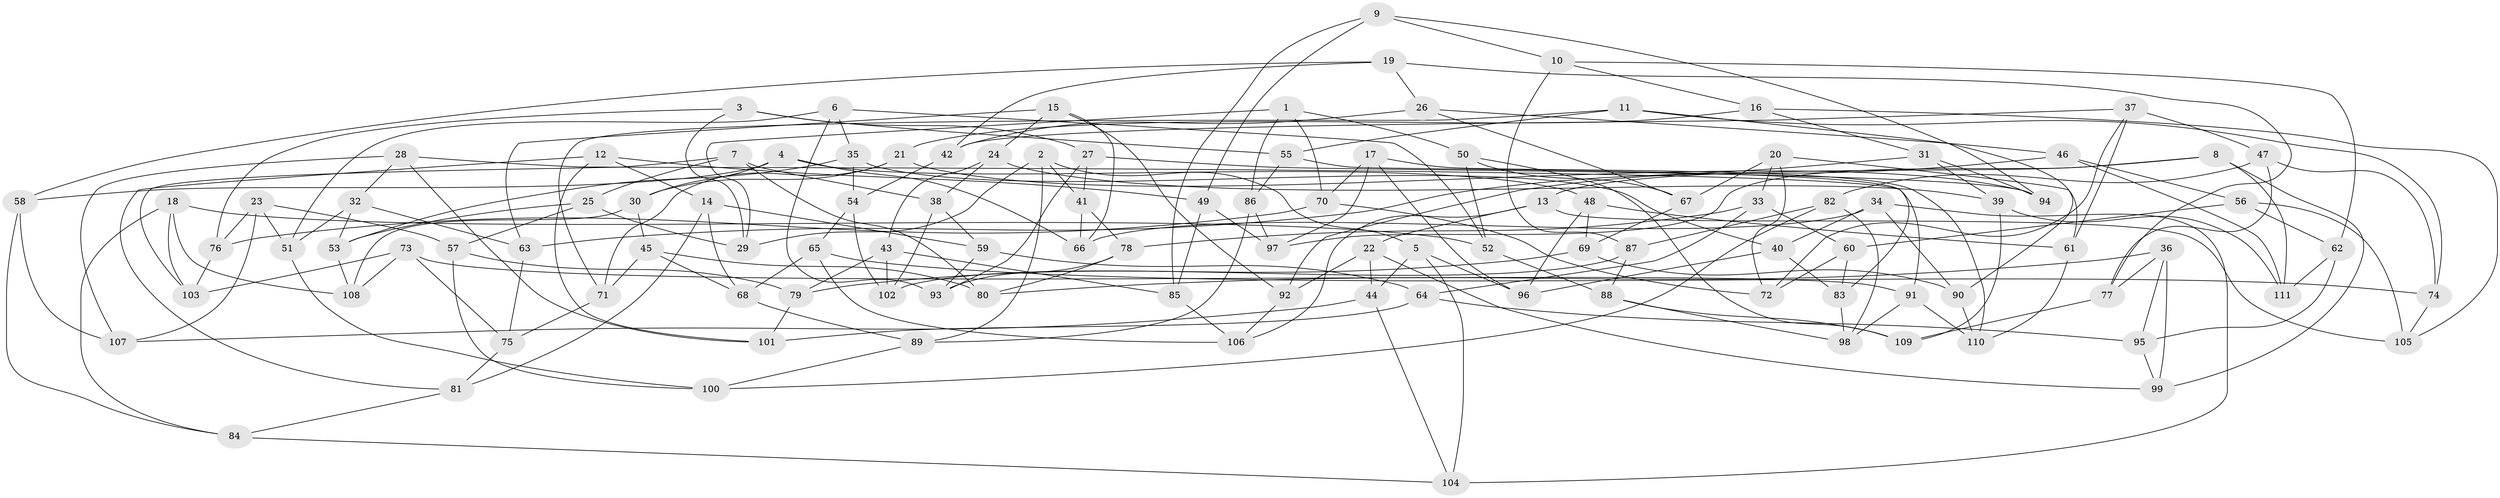 // coarse degree distribution, {11: 0.07142857142857142, 10: 0.07142857142857142, 8: 0.05357142857142857, 4: 0.5357142857142857, 9: 0.017857142857142856, 7: 0.03571428571428571, 3: 0.16071428571428573, 6: 0.017857142857142856, 5: 0.03571428571428571}
// Generated by graph-tools (version 1.1) at 2025/53/03/04/25 22:53:59]
// undirected, 111 vertices, 222 edges
graph export_dot {
  node [color=gray90,style=filled];
  1;
  2;
  3;
  4;
  5;
  6;
  7;
  8;
  9;
  10;
  11;
  12;
  13;
  14;
  15;
  16;
  17;
  18;
  19;
  20;
  21;
  22;
  23;
  24;
  25;
  26;
  27;
  28;
  29;
  30;
  31;
  32;
  33;
  34;
  35;
  36;
  37;
  38;
  39;
  40;
  41;
  42;
  43;
  44;
  45;
  46;
  47;
  48;
  49;
  50;
  51;
  52;
  53;
  54;
  55;
  56;
  57;
  58;
  59;
  60;
  61;
  62;
  63;
  64;
  65;
  66;
  67;
  68;
  69;
  70;
  71;
  72;
  73;
  74;
  75;
  76;
  77;
  78;
  79;
  80;
  81;
  82;
  83;
  84;
  85;
  86;
  87;
  88;
  89;
  90;
  91;
  92;
  93;
  94;
  95;
  96;
  97;
  98;
  99;
  100;
  101;
  102;
  103;
  104;
  105;
  106;
  107;
  108;
  109;
  110;
  111;
  1 -- 86;
  1 -- 29;
  1 -- 50;
  1 -- 70;
  2 -- 29;
  2 -- 41;
  2 -- 5;
  2 -- 89;
  3 -- 76;
  3 -- 29;
  3 -- 27;
  3 -- 55;
  4 -- 30;
  4 -- 58;
  4 -- 48;
  4 -- 66;
  5 -- 44;
  5 -- 104;
  5 -- 96;
  6 -- 52;
  6 -- 35;
  6 -- 51;
  6 -- 93;
  7 -- 25;
  7 -- 103;
  7 -- 38;
  7 -- 80;
  8 -- 111;
  8 -- 97;
  8 -- 99;
  8 -- 13;
  9 -- 85;
  9 -- 94;
  9 -- 49;
  9 -- 10;
  10 -- 87;
  10 -- 62;
  10 -- 16;
  11 -- 55;
  11 -- 74;
  11 -- 71;
  11 -- 90;
  12 -- 49;
  12 -- 101;
  12 -- 14;
  12 -- 81;
  13 -- 105;
  13 -- 106;
  13 -- 22;
  14 -- 59;
  14 -- 68;
  14 -- 81;
  15 -- 92;
  15 -- 66;
  15 -- 63;
  15 -- 24;
  16 -- 31;
  16 -- 21;
  16 -- 105;
  17 -- 96;
  17 -- 110;
  17 -- 97;
  17 -- 70;
  18 -- 52;
  18 -- 103;
  18 -- 84;
  18 -- 108;
  19 -- 26;
  19 -- 58;
  19 -- 77;
  19 -- 42;
  20 -- 67;
  20 -- 72;
  20 -- 61;
  20 -- 33;
  21 -- 94;
  21 -- 71;
  21 -- 30;
  22 -- 99;
  22 -- 92;
  22 -- 44;
  23 -- 107;
  23 -- 51;
  23 -- 76;
  23 -- 57;
  24 -- 43;
  24 -- 38;
  24 -- 39;
  25 -- 57;
  25 -- 53;
  25 -- 29;
  26 -- 46;
  26 -- 42;
  26 -- 67;
  27 -- 41;
  27 -- 93;
  27 -- 94;
  28 -- 107;
  28 -- 91;
  28 -- 32;
  28 -- 101;
  30 -- 108;
  30 -- 45;
  31 -- 63;
  31 -- 94;
  31 -- 39;
  32 -- 63;
  32 -- 51;
  32 -- 53;
  33 -- 78;
  33 -- 64;
  33 -- 60;
  34 -- 90;
  34 -- 40;
  34 -- 66;
  34 -- 104;
  35 -- 54;
  35 -- 53;
  35 -- 40;
  36 -- 99;
  36 -- 77;
  36 -- 95;
  36 -- 80;
  37 -- 47;
  37 -- 42;
  37 -- 61;
  37 -- 72;
  38 -- 59;
  38 -- 102;
  39 -- 111;
  39 -- 109;
  40 -- 96;
  40 -- 83;
  41 -- 66;
  41 -- 78;
  42 -- 54;
  43 -- 85;
  43 -- 79;
  43 -- 102;
  44 -- 107;
  44 -- 104;
  45 -- 68;
  45 -- 71;
  45 -- 80;
  46 -- 111;
  46 -- 56;
  46 -- 92;
  47 -- 77;
  47 -- 74;
  47 -- 82;
  48 -- 69;
  48 -- 96;
  48 -- 61;
  49 -- 85;
  49 -- 97;
  50 -- 67;
  50 -- 52;
  50 -- 109;
  51 -- 100;
  52 -- 88;
  53 -- 108;
  54 -- 65;
  54 -- 102;
  55 -- 86;
  55 -- 83;
  56 -- 105;
  56 -- 62;
  56 -- 60;
  57 -- 79;
  57 -- 100;
  58 -- 107;
  58 -- 84;
  59 -- 93;
  59 -- 64;
  60 -- 83;
  60 -- 72;
  61 -- 110;
  62 -- 111;
  62 -- 95;
  63 -- 75;
  64 -- 95;
  64 -- 101;
  65 -- 68;
  65 -- 106;
  65 -- 74;
  67 -- 69;
  68 -- 89;
  69 -- 90;
  69 -- 79;
  70 -- 72;
  70 -- 76;
  71 -- 75;
  73 -- 75;
  73 -- 108;
  73 -- 91;
  73 -- 103;
  74 -- 105;
  75 -- 81;
  76 -- 103;
  77 -- 109;
  78 -- 80;
  78 -- 93;
  79 -- 101;
  81 -- 84;
  82 -- 98;
  82 -- 87;
  82 -- 100;
  83 -- 98;
  84 -- 104;
  85 -- 106;
  86 -- 97;
  86 -- 89;
  87 -- 88;
  87 -- 102;
  88 -- 109;
  88 -- 98;
  89 -- 100;
  90 -- 110;
  91 -- 98;
  91 -- 110;
  92 -- 106;
  95 -- 99;
}
